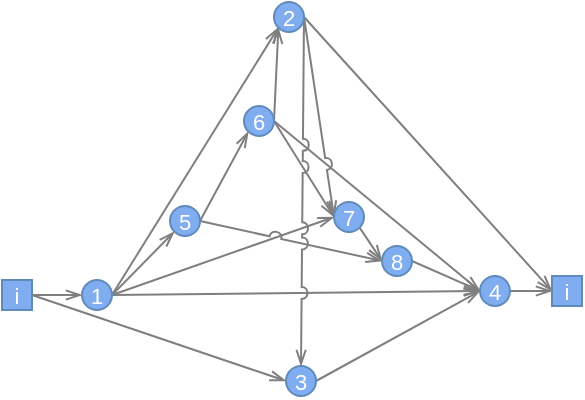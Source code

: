 <mxfile version="22.0.8" type="github">
  <diagram name="第 1 页" id="YrESG4-pe0sYExbxf6HH">
    <mxGraphModel dx="875" dy="481" grid="0" gridSize="10" guides="1" tooltips="1" connect="1" arrows="1" fold="1" page="1" pageScale="1" pageWidth="827" pageHeight="1169" math="0" shadow="0">
      <root>
        <mxCell id="0" />
        <mxCell id="1" parent="0" />
        <mxCell id="qDwPxaCXtAMD6tZ4ISzB-16" style="rounded=0;orthogonalLoop=1;jettySize=auto;html=1;exitX=1;exitY=0.5;exitDx=0;exitDy=0;entryX=0;entryY=0.5;entryDx=0;entryDy=0;fillColor=#dae8fc;gradientColor=#7ea6e0;strokeColor=#7f7f7f;endArrow=openThin;endFill=0;" parent="1" source="qDwPxaCXtAMD6tZ4ISzB-3" target="qDwPxaCXtAMD6tZ4ISzB-4" edge="1">
          <mxGeometry relative="1" as="geometry" />
        </mxCell>
        <mxCell id="qDwPxaCXtAMD6tZ4ISzB-3" value="i" style="rounded=0;whiteSpace=wrap;fillColor=#7fadf0;strokeColor=#5f8abb;gradientDirection=radial;aspect=fixed;fontSize=11;fontColor=#ffffff;" parent="1" vertex="1">
          <mxGeometry x="224" y="469" width="15" height="15" as="geometry" />
        </mxCell>
        <mxCell id="qDwPxaCXtAMD6tZ4ISzB-18" style="rounded=0;orthogonalLoop=1;jettySize=auto;html=1;exitX=1;exitY=0.5;exitDx=0;exitDy=0;entryX=0;entryY=1;entryDx=0;entryDy=0;fillColor=#dae8fc;gradientColor=#7ea6e0;strokeColor=#7f7f7f;startArrow=none;startFill=0;endArrow=openThin;endFill=0;" parent="1" source="qDwPxaCXtAMD6tZ4ISzB-4" target="qDwPxaCXtAMD6tZ4ISzB-5" edge="1">
          <mxGeometry relative="1" as="geometry" />
        </mxCell>
        <mxCell id="qDwPxaCXtAMD6tZ4ISzB-21" style="edgeStyle=none;shape=connector;rounded=0;orthogonalLoop=1;jettySize=auto;html=1;exitX=1;exitY=0.5;exitDx=0;exitDy=0;labelBackgroundColor=default;strokeColor=#7f7f7f;align=center;verticalAlign=middle;fontFamily=Helvetica;fontSize=11;fontColor=default;startArrow=none;startFill=0;endArrow=openThin;endFill=0;fillColor=#dae8fc;gradientColor=#7ea6e0;jumpStyle=arc;entryX=0;entryY=1;entryDx=0;entryDy=0;" parent="1" source="qDwPxaCXtAMD6tZ4ISzB-4" edge="1" target="qDwPxaCXtAMD6tZ4ISzB-7">
          <mxGeometry relative="1" as="geometry">
            <mxPoint x="370" y="340" as="targetPoint" />
          </mxGeometry>
        </mxCell>
        <mxCell id="qDwPxaCXtAMD6tZ4ISzB-29" style="edgeStyle=none;shape=connector;rounded=0;jumpStyle=arc;orthogonalLoop=1;jettySize=auto;html=1;exitX=1;exitY=0.5;exitDx=0;exitDy=0;labelBackgroundColor=default;strokeColor=#7f7f7f;align=center;verticalAlign=middle;fontFamily=Helvetica;fontSize=11;fontColor=default;startArrow=none;startFill=0;endArrow=openThin;endFill=0;fillColor=#dae8fc;gradientColor=#7ea6e0;entryX=0;entryY=0.5;entryDx=0;entryDy=0;" parent="1" source="qDwPxaCXtAMD6tZ4ISzB-4" target="qDwPxaCXtAMD6tZ4ISzB-9" edge="1">
          <mxGeometry relative="1" as="geometry">
            <mxPoint x="440" y="450" as="targetPoint" />
          </mxGeometry>
        </mxCell>
        <mxCell id="qDwPxaCXtAMD6tZ4ISzB-30" style="edgeStyle=none;shape=connector;rounded=0;jumpStyle=arc;orthogonalLoop=1;jettySize=auto;html=1;exitX=1;exitY=0.5;exitDx=0;exitDy=0;entryX=0;entryY=0.5;entryDx=0;entryDy=0;labelBackgroundColor=default;strokeColor=#7f7f7f;align=center;verticalAlign=middle;fontFamily=Helvetica;fontSize=11;fontColor=default;startArrow=none;startFill=0;endArrow=openThin;endFill=0;fillColor=#dae8fc;gradientColor=#7ea6e0;" parent="1" source="qDwPxaCXtAMD6tZ4ISzB-4" target="qDwPxaCXtAMD6tZ4ISzB-11" edge="1">
          <mxGeometry relative="1" as="geometry" />
        </mxCell>
        <mxCell id="qDwPxaCXtAMD6tZ4ISzB-33" style="edgeStyle=none;shape=connector;rounded=0;jumpStyle=arc;orthogonalLoop=1;jettySize=auto;html=1;exitX=1;exitY=0.5;exitDx=0;exitDy=0;entryX=0;entryY=0.5;entryDx=0;entryDy=0;labelBackgroundColor=default;strokeColor=#7f7f7f;align=center;verticalAlign=middle;fontFamily=Helvetica;fontSize=11;fontColor=default;startArrow=none;startFill=0;endArrow=openThin;endFill=0;fillColor=#dae8fc;gradientColor=#7ea6e0;" parent="1" source="qDwPxaCXtAMD6tZ4ISzB-3" target="qDwPxaCXtAMD6tZ4ISzB-8" edge="1">
          <mxGeometry relative="1" as="geometry" />
        </mxCell>
        <mxCell id="qDwPxaCXtAMD6tZ4ISzB-4" value="1" style="ellipse;whiteSpace=wrap;html=1;aspect=fixed;fillColor=#7fadf0;strokeColor=#5f8abb;fontSize=11;fontColor=#ffffff;" parent="1" vertex="1">
          <mxGeometry x="264" y="469" width="15" height="15" as="geometry" />
        </mxCell>
        <mxCell id="qDwPxaCXtAMD6tZ4ISzB-19" style="edgeStyle=none;shape=connector;rounded=0;orthogonalLoop=1;jettySize=auto;html=1;exitX=1;exitY=0.5;exitDx=0;exitDy=0;entryX=0;entryY=1;entryDx=0;entryDy=0;labelBackgroundColor=default;strokeColor=#7f7f7f;align=center;verticalAlign=middle;fontFamily=Helvetica;fontSize=11;fontColor=default;startArrow=none;startFill=0;endArrow=openThin;endFill=0;fillColor=#dae8fc;gradientColor=#7ea6e0;" parent="1" source="qDwPxaCXtAMD6tZ4ISzB-5" target="qDwPxaCXtAMD6tZ4ISzB-6" edge="1">
          <mxGeometry relative="1" as="geometry" />
        </mxCell>
        <mxCell id="qDwPxaCXtAMD6tZ4ISzB-39" style="edgeStyle=none;shape=connector;rounded=0;jumpStyle=arc;orthogonalLoop=1;jettySize=auto;html=1;exitX=1;exitY=0.5;exitDx=0;exitDy=0;entryX=0;entryY=0.5;entryDx=0;entryDy=0;labelBackgroundColor=default;strokeColor=#7f7f7f;align=center;verticalAlign=middle;fontFamily=Helvetica;fontSize=11;fontColor=default;startArrow=none;startFill=0;endArrow=openThin;endFill=0;fillColor=#dae8fc;gradientColor=#7ea6e0;" parent="1" source="qDwPxaCXtAMD6tZ4ISzB-5" target="qDwPxaCXtAMD6tZ4ISzB-10" edge="1">
          <mxGeometry relative="1" as="geometry" />
        </mxCell>
        <mxCell id="qDwPxaCXtAMD6tZ4ISzB-5" value="5" style="ellipse;whiteSpace=wrap;html=1;aspect=fixed;fillColor=#7fadf0;strokeColor=#5f8abb;fontSize=11;fontColor=#ffffff;" parent="1" vertex="1">
          <mxGeometry x="308" y="432" width="15" height="15" as="geometry" />
        </mxCell>
        <mxCell id="qDwPxaCXtAMD6tZ4ISzB-20" style="edgeStyle=none;shape=connector;rounded=0;orthogonalLoop=1;jettySize=auto;html=1;exitX=1;exitY=0.5;exitDx=0;exitDy=0;entryX=0;entryY=1;entryDx=0;entryDy=0;labelBackgroundColor=default;strokeColor=#7f7f7f;align=center;verticalAlign=middle;fontFamily=Helvetica;fontSize=11;fontColor=default;startArrow=none;startFill=0;endArrow=openThin;endFill=0;fillColor=#dae8fc;gradientColor=#7ea6e0;" parent="1" source="qDwPxaCXtAMD6tZ4ISzB-6" target="qDwPxaCXtAMD6tZ4ISzB-7" edge="1">
          <mxGeometry relative="1" as="geometry" />
        </mxCell>
        <mxCell id="qDwPxaCXtAMD6tZ4ISzB-28" style="edgeStyle=none;shape=connector;rounded=0;jumpStyle=arc;orthogonalLoop=1;jettySize=auto;html=1;exitX=1;exitY=0.5;exitDx=0;exitDy=0;entryX=0;entryY=0.5;entryDx=0;entryDy=0;labelBackgroundColor=default;strokeColor=#7f7f7f;align=center;verticalAlign=middle;fontFamily=Helvetica;fontSize=11;fontColor=default;startArrow=none;startFill=0;endArrow=openThin;endFill=0;fillColor=#dae8fc;gradientColor=#7ea6e0;" parent="1" source="qDwPxaCXtAMD6tZ4ISzB-6" target="qDwPxaCXtAMD6tZ4ISzB-9" edge="1">
          <mxGeometry relative="1" as="geometry" />
        </mxCell>
        <mxCell id="qDwPxaCXtAMD6tZ4ISzB-32" style="edgeStyle=none;shape=connector;rounded=0;jumpStyle=arc;orthogonalLoop=1;jettySize=auto;html=1;exitX=1;exitY=0.5;exitDx=0;exitDy=0;entryX=0;entryY=0.5;entryDx=0;entryDy=0;labelBackgroundColor=default;strokeColor=#7f7f7f;align=center;verticalAlign=middle;fontFamily=Helvetica;fontSize=11;fontColor=default;startArrow=none;startFill=0;endArrow=openThin;endFill=0;fillColor=#dae8fc;gradientColor=#7ea6e0;" parent="1" source="qDwPxaCXtAMD6tZ4ISzB-6" target="qDwPxaCXtAMD6tZ4ISzB-11" edge="1">
          <mxGeometry relative="1" as="geometry" />
        </mxCell>
        <mxCell id="qDwPxaCXtAMD6tZ4ISzB-6" value="6" style="ellipse;whiteSpace=wrap;html=1;aspect=fixed;fillColor=#7fadf0;strokeColor=#5f8abb;fontSize=11;fontColor=#ffffff;" parent="1" vertex="1">
          <mxGeometry x="345" y="382" width="15" height="15" as="geometry" />
        </mxCell>
        <mxCell id="qDwPxaCXtAMD6tZ4ISzB-23" style="edgeStyle=none;shape=connector;rounded=0;jumpStyle=arc;orthogonalLoop=1;jettySize=auto;html=1;exitX=1;exitY=0.5;exitDx=0;exitDy=0;entryX=0.5;entryY=0;entryDx=0;entryDy=0;labelBackgroundColor=default;strokeColor=#7f7f7f;align=center;verticalAlign=middle;fontFamily=Helvetica;fontSize=11;fontColor=default;startArrow=none;startFill=0;endArrow=openThin;endFill=0;fillColor=#dae8fc;gradientColor=#7ea6e0;" parent="1" source="qDwPxaCXtAMD6tZ4ISzB-7" target="qDwPxaCXtAMD6tZ4ISzB-8" edge="1">
          <mxGeometry relative="1" as="geometry" />
        </mxCell>
        <mxCell id="qDwPxaCXtAMD6tZ4ISzB-24" style="edgeStyle=none;shape=connector;rounded=0;jumpStyle=arc;orthogonalLoop=1;jettySize=auto;html=1;exitX=1;exitY=0.5;exitDx=0;exitDy=0;entryX=0;entryY=0.5;entryDx=0;entryDy=0;labelBackgroundColor=default;strokeColor=#7f7f7f;align=center;verticalAlign=middle;fontFamily=Helvetica;fontSize=11;fontColor=default;startArrow=none;startFill=0;endArrow=openThin;endFill=0;fillColor=#dae8fc;gradientColor=#7ea6e0;" parent="1" source="qDwPxaCXtAMD6tZ4ISzB-7" target="qDwPxaCXtAMD6tZ4ISzB-9" edge="1">
          <mxGeometry relative="1" as="geometry" />
        </mxCell>
        <mxCell id="qDwPxaCXtAMD6tZ4ISzB-35" style="edgeStyle=none;shape=connector;rounded=0;jumpStyle=arc;orthogonalLoop=1;jettySize=auto;html=1;exitX=1;exitY=0.5;exitDx=0;exitDy=0;entryX=0;entryY=0.5;entryDx=0;entryDy=0;labelBackgroundColor=default;strokeColor=#7f7f7f;align=center;verticalAlign=middle;fontFamily=Helvetica;fontSize=11;fontColor=default;startArrow=none;startFill=0;endArrow=openThin;endFill=0;fillColor=#dae8fc;gradientColor=#7ea6e0;" parent="1" source="qDwPxaCXtAMD6tZ4ISzB-7" target="qDwPxaCXtAMD6tZ4ISzB-15" edge="1">
          <mxGeometry relative="1" as="geometry" />
        </mxCell>
        <mxCell id="qDwPxaCXtAMD6tZ4ISzB-7" value="2" style="ellipse;whiteSpace=wrap;html=1;aspect=fixed;fillColor=#7fadf0;strokeColor=#5f8abb;fontSize=11;fontColor=#ffffff;" parent="1" vertex="1">
          <mxGeometry x="360" y="330" width="15" height="15" as="geometry" />
        </mxCell>
        <mxCell id="qDwPxaCXtAMD6tZ4ISzB-36" style="edgeStyle=none;shape=connector;rounded=0;jumpStyle=arc;orthogonalLoop=1;jettySize=auto;html=1;exitX=1;exitY=0.5;exitDx=0;exitDy=0;entryX=0;entryY=0.5;entryDx=0;entryDy=0;labelBackgroundColor=default;strokeColor=#7F7F7F;align=center;verticalAlign=middle;fontFamily=Helvetica;fontSize=11;fontColor=default;startArrow=none;startFill=0;endArrow=openThin;endFill=0;fillColor=#dae8fc;gradientColor=#7ea6e0;" parent="1" source="qDwPxaCXtAMD6tZ4ISzB-8" target="qDwPxaCXtAMD6tZ4ISzB-11" edge="1">
          <mxGeometry relative="1" as="geometry" />
        </mxCell>
        <mxCell id="qDwPxaCXtAMD6tZ4ISzB-8" value="3" style="ellipse;whiteSpace=wrap;html=1;aspect=fixed;fillColor=#7fadf0;strokeColor=#5f8abb;fontSize=11;fontColor=#ffffff;" parent="1" vertex="1">
          <mxGeometry x="366" y="512" width="15" height="15" as="geometry" />
        </mxCell>
        <mxCell id="qDwPxaCXtAMD6tZ4ISzB-25" style="edgeStyle=none;shape=connector;rounded=0;jumpStyle=arc;orthogonalLoop=1;jettySize=auto;html=1;exitX=1;exitY=1;exitDx=0;exitDy=0;entryX=0;entryY=0.5;entryDx=0;entryDy=0;labelBackgroundColor=default;strokeColor=#7F7F7F;align=center;verticalAlign=middle;fontFamily=Helvetica;fontSize=11;fontColor=default;startArrow=none;startFill=0;endArrow=openThin;endFill=0;fillColor=#dae8fc;gradientColor=#7ea6e0;" parent="1" source="qDwPxaCXtAMD6tZ4ISzB-9" target="qDwPxaCXtAMD6tZ4ISzB-10" edge="1">
          <mxGeometry relative="1" as="geometry" />
        </mxCell>
        <mxCell id="qDwPxaCXtAMD6tZ4ISzB-9" value="7" style="ellipse;whiteSpace=wrap;html=1;aspect=fixed;fillColor=#7fadf0;strokeColor=#5f8abb;fontSize=11;fontColor=#ffffff;" parent="1" vertex="1">
          <mxGeometry x="390" y="430" width="15" height="15" as="geometry" />
        </mxCell>
        <mxCell id="qDwPxaCXtAMD6tZ4ISzB-26" style="edgeStyle=none;shape=connector;rounded=0;jumpStyle=arc;orthogonalLoop=1;jettySize=auto;html=1;exitX=1;exitY=0.5;exitDx=0;exitDy=0;entryX=0;entryY=0.5;entryDx=0;entryDy=0;labelBackgroundColor=default;strokeColor=#7f7f7f;align=center;verticalAlign=middle;fontFamily=Helvetica;fontSize=11;fontColor=default;startArrow=none;startFill=0;endArrow=openThin;endFill=0;fillColor=#dae8fc;gradientColor=#7ea6e0;" parent="1" source="qDwPxaCXtAMD6tZ4ISzB-10" target="qDwPxaCXtAMD6tZ4ISzB-11" edge="1">
          <mxGeometry relative="1" as="geometry" />
        </mxCell>
        <mxCell id="qDwPxaCXtAMD6tZ4ISzB-10" value="8" style="ellipse;whiteSpace=wrap;html=1;aspect=fixed;fillColor=#7fadf0;strokeColor=#5f8abb;fontSize=11;fontColor=#ffffff;" parent="1" vertex="1">
          <mxGeometry x="414" y="452" width="15" height="15" as="geometry" />
        </mxCell>
        <mxCell id="qDwPxaCXtAMD6tZ4ISzB-41" style="edgeStyle=none;shape=connector;rounded=0;jumpStyle=arc;orthogonalLoop=1;jettySize=auto;html=1;exitX=1;exitY=0.5;exitDx=0;exitDy=0;entryX=0;entryY=0.5;entryDx=0;entryDy=0;labelBackgroundColor=default;strokeColor=#7f7f7f;align=center;verticalAlign=middle;fontFamily=Helvetica;fontSize=11;fontColor=default;startArrow=none;startFill=0;endArrow=openThin;endFill=0;fillColor=#dae8fc;gradientColor=#7ea6e0;" parent="1" source="qDwPxaCXtAMD6tZ4ISzB-11" target="qDwPxaCXtAMD6tZ4ISzB-15" edge="1">
          <mxGeometry relative="1" as="geometry" />
        </mxCell>
        <mxCell id="qDwPxaCXtAMD6tZ4ISzB-11" value="4" style="ellipse;whiteSpace=wrap;html=1;aspect=fixed;fillColor=#7fadf0;strokeColor=#5f8abb;fontSize=11;fontColor=#ffffff;" parent="1" vertex="1">
          <mxGeometry x="463" y="467" width="15" height="15" as="geometry" />
        </mxCell>
        <mxCell id="qDwPxaCXtAMD6tZ4ISzB-15" value="i" style="rounded=0;whiteSpace=wrap;fillColor=#7fadf0;strokeColor=#5f8abb;gradientDirection=radial;aspect=fixed;fontSize=11;fontColor=#ffffff;" parent="1" vertex="1">
          <mxGeometry x="499" y="467" width="15" height="15" as="geometry" />
        </mxCell>
      </root>
    </mxGraphModel>
  </diagram>
</mxfile>

